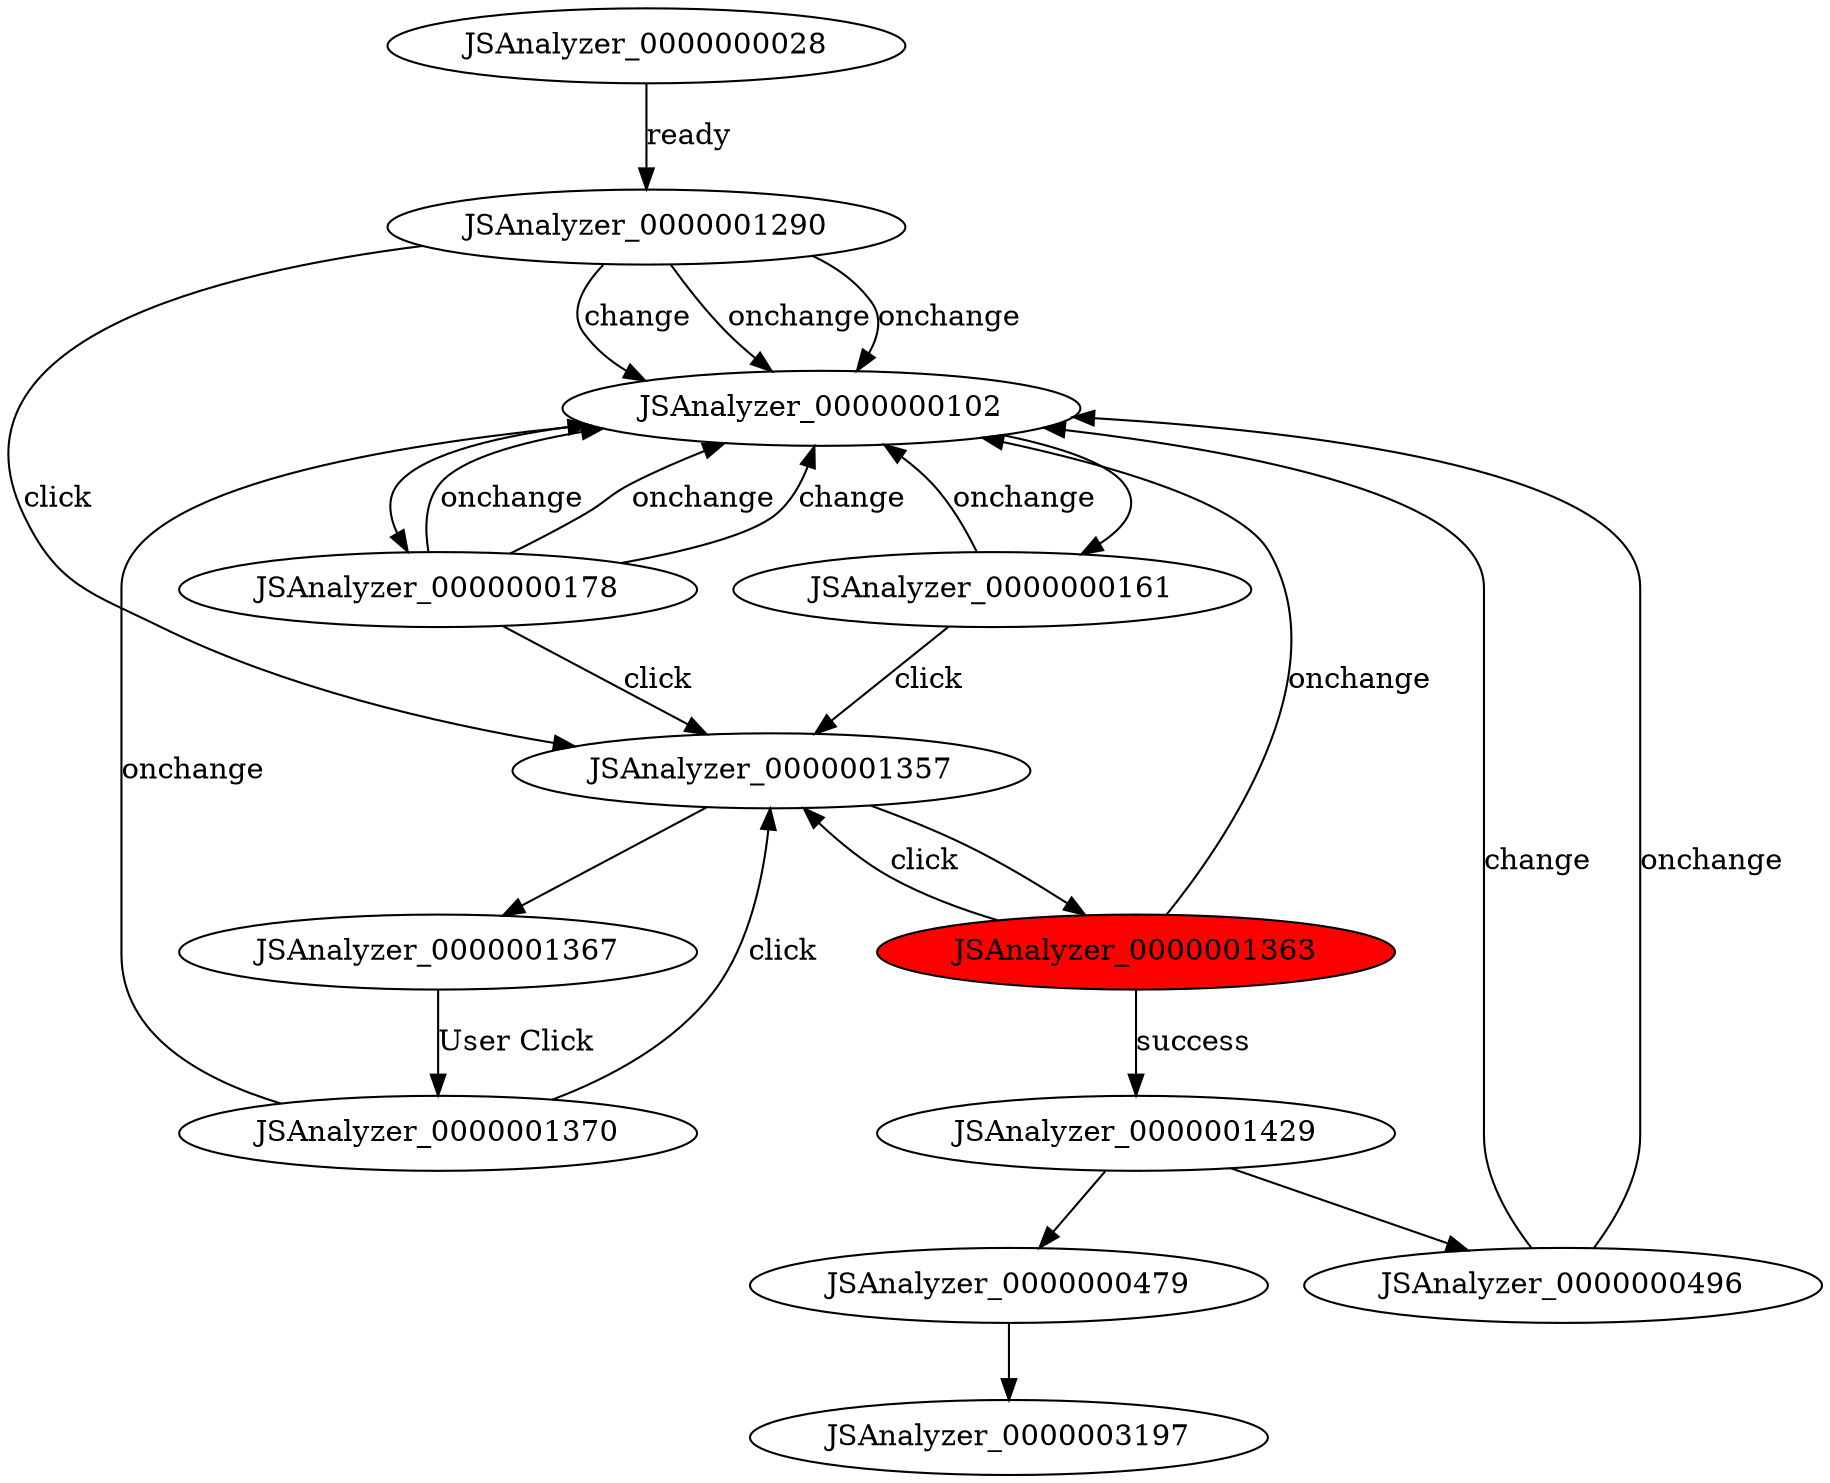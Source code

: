 digraph FSM {
JSAnalyzer_0000000028 [];
JSAnalyzer_0000000102 [];
JSAnalyzer_0000000161 [];
JSAnalyzer_0000000178 [];
JSAnalyzer_0000000479 [];
JSAnalyzer_0000000496 [];
JSAnalyzer_0000001290 [];
JSAnalyzer_0000001357 [];
JSAnalyzer_0000001363 [style=filled,fillcolor=red];
JSAnalyzer_0000001367 [];
JSAnalyzer_0000001429 [];
JSAnalyzer_0000001370 [];
JSAnalyzer_0000000102 -> JSAnalyzer_0000000161 []
JSAnalyzer_0000000102 -> JSAnalyzer_0000000178 []
JSAnalyzer_0000001429 -> JSAnalyzer_0000000479 []
JSAnalyzer_0000001429 -> JSAnalyzer_0000000496 []
JSAnalyzer_0000001357 -> JSAnalyzer_0000001363 []
JSAnalyzer_0000001357 -> JSAnalyzer_0000001367 []
JSAnalyzer_0000000028 -> JSAnalyzer_0000001290 [label="ready"]
JSAnalyzer_0000000161 -> JSAnalyzer_0000000102 [label="onchange"]
JSAnalyzer_0000000161 -> JSAnalyzer_0000001357 [label="click"]
JSAnalyzer_0000000178 -> JSAnalyzer_0000000102 [label="onchange"]
JSAnalyzer_0000000178 -> JSAnalyzer_0000000102 [label="onchange"]
JSAnalyzer_0000000178 -> JSAnalyzer_0000000102 [label="change"]
JSAnalyzer_0000000178 -> JSAnalyzer_0000001357 [label="click"]
JSAnalyzer_0000000496 -> JSAnalyzer_0000000102 [label="onchange"]
JSAnalyzer_0000000496 -> JSAnalyzer_0000000102 [label="change"]
JSAnalyzer_0000001290 -> JSAnalyzer_0000000102 [label="onchange"]
JSAnalyzer_0000001290 -> JSAnalyzer_0000000102 [label="onchange"]
JSAnalyzer_0000001290 -> JSAnalyzer_0000000102 [label="change"]
JSAnalyzer_0000001290 -> JSAnalyzer_0000001357 [label="click"]
JSAnalyzer_0000001363 -> JSAnalyzer_0000001429 [label="success"]
JSAnalyzer_0000001363 -> JSAnalyzer_0000000102 [label="onchange"]
JSAnalyzer_0000001363 -> JSAnalyzer_0000001357 [label="click"]
JSAnalyzer_0000001367 -> JSAnalyzer_0000001370 [label="User Click"]
JSAnalyzer_0000001370 -> JSAnalyzer_0000000102 [label="onchange"]
JSAnalyzer_0000001370 -> JSAnalyzer_0000001357 [label="click"]
JSAnalyzer_0000000479 -> JSAnalyzer_0000003197 []
}
